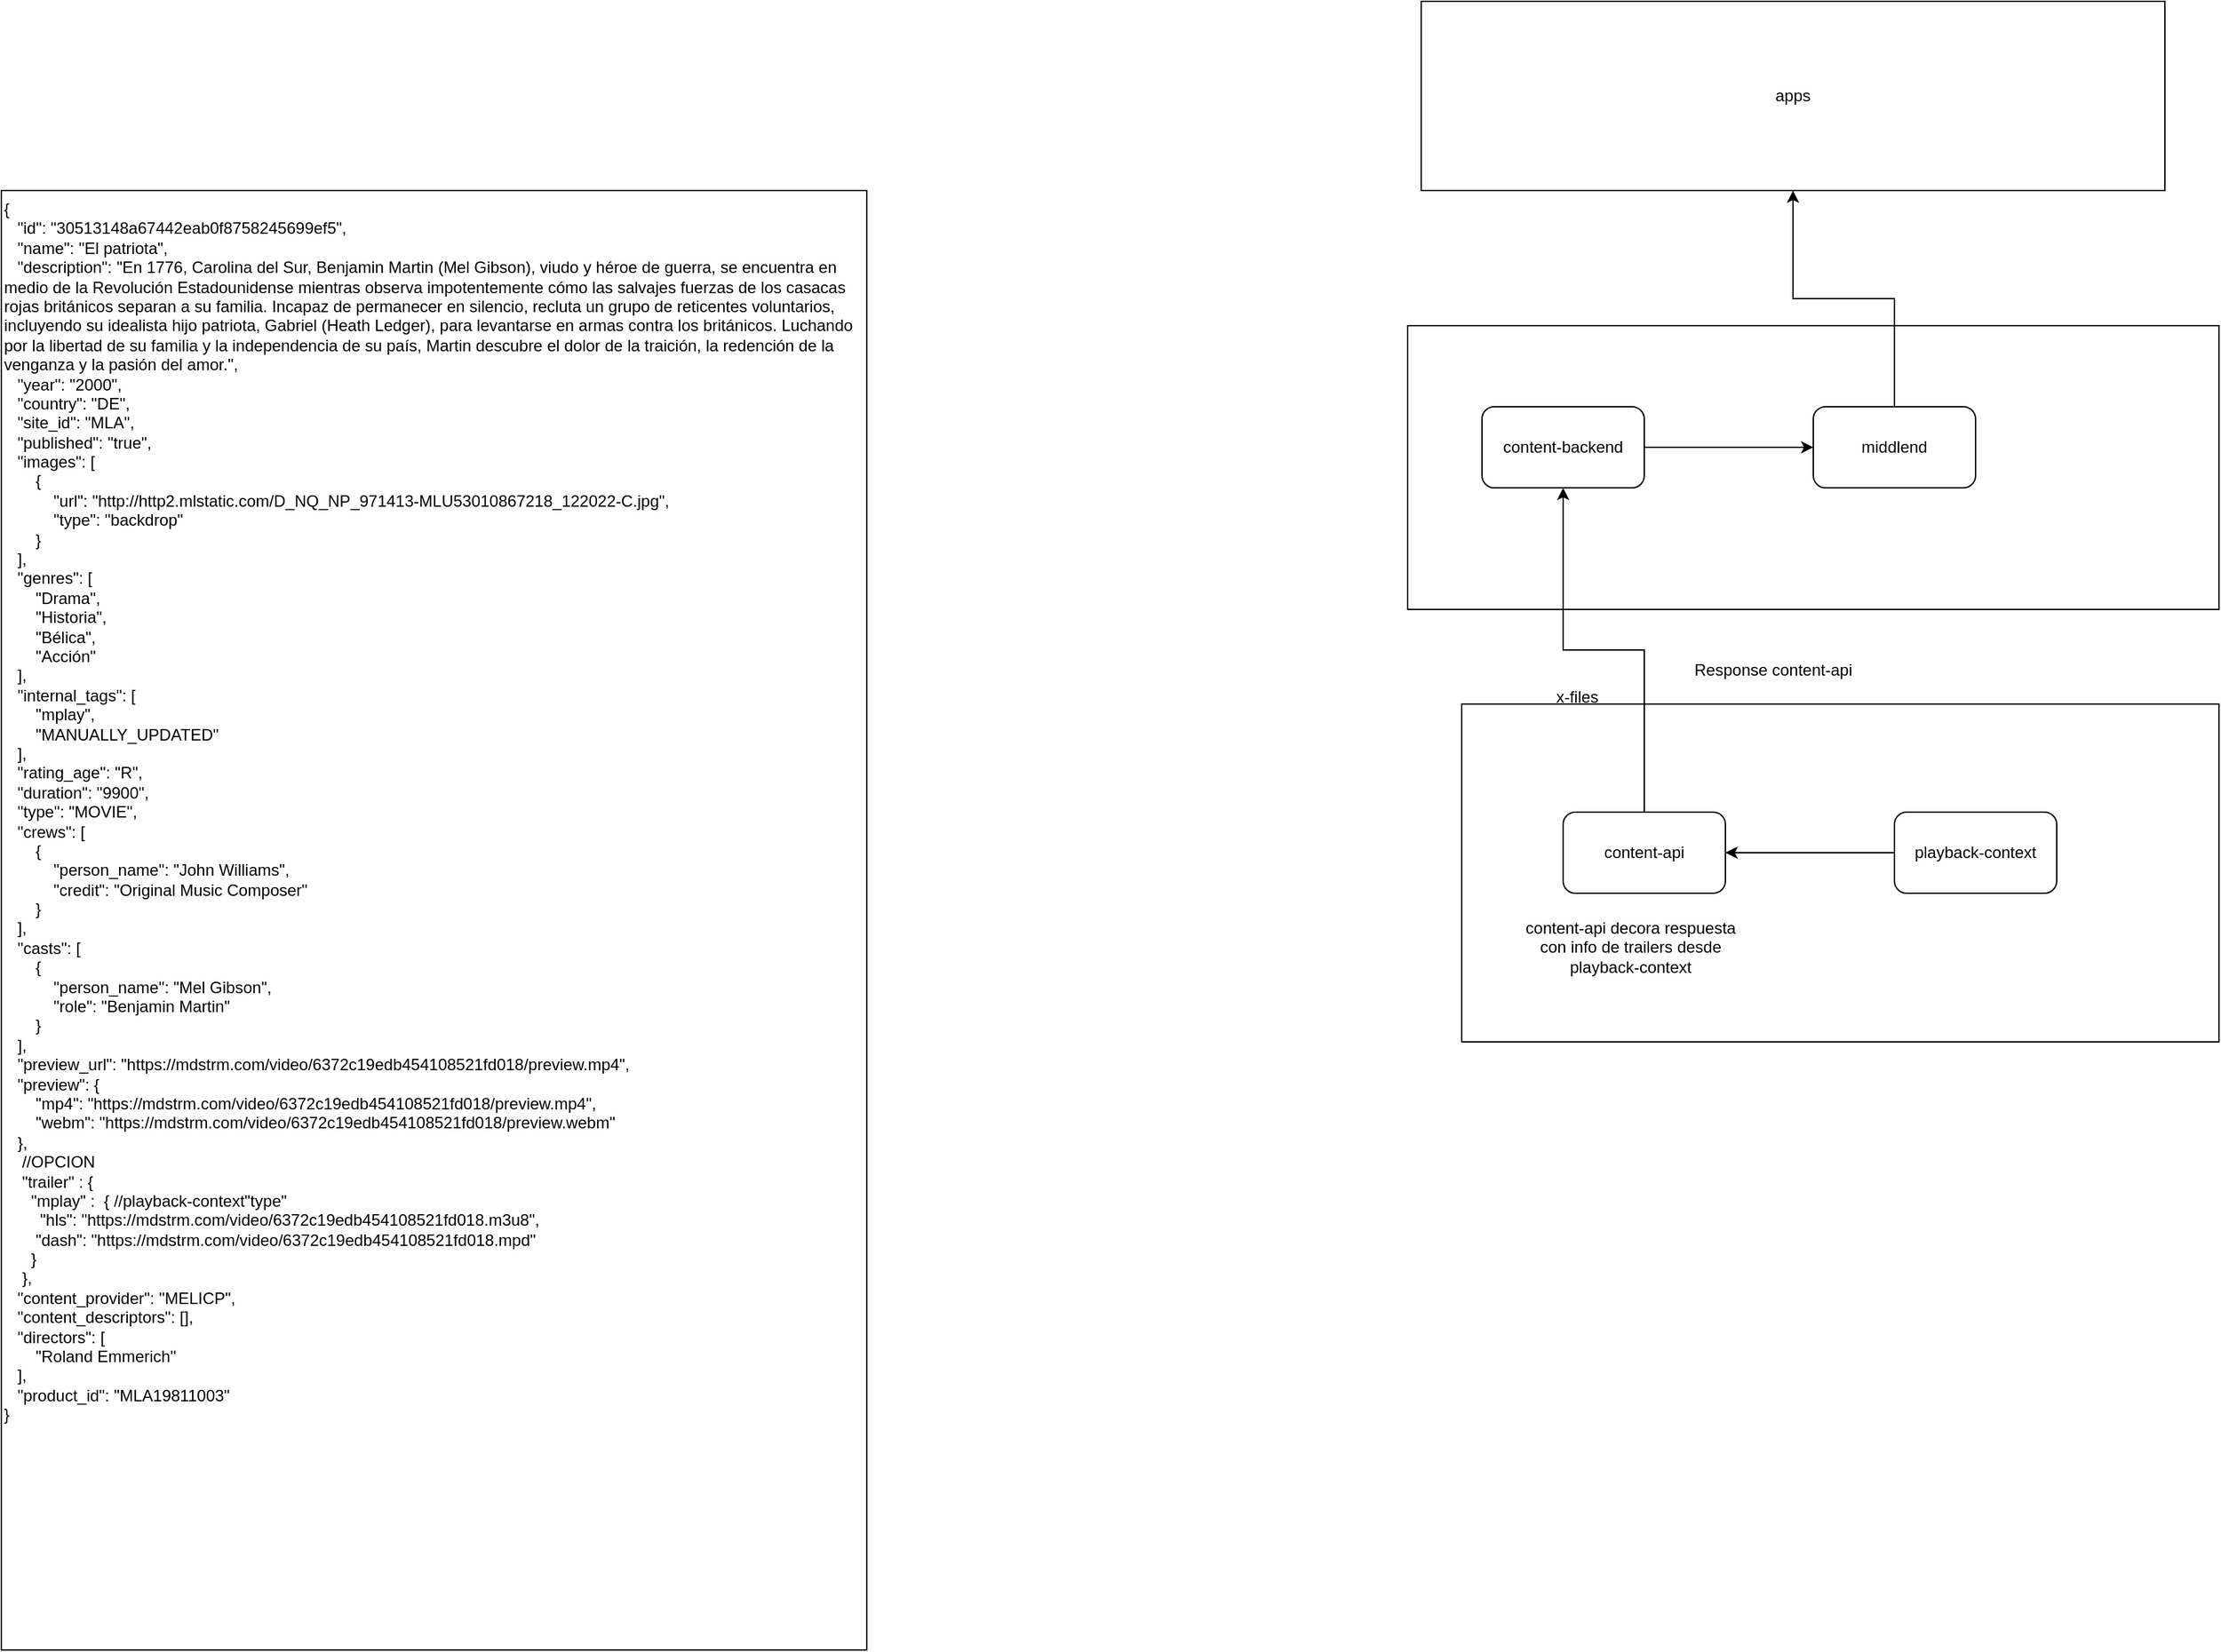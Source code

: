 <mxfile version="20.8.5" type="github">
  <diagram id="x7A4RskDXGoeeCjEzgLu" name="Page-1">
    <mxGraphModel dx="2044" dy="1804" grid="1" gridSize="10" guides="1" tooltips="1" connect="1" arrows="1" fold="1" page="1" pageScale="1" pageWidth="850" pageHeight="1100" math="0" shadow="0">
      <root>
        <mxCell id="0" />
        <mxCell id="1" parent="0" />
        <mxCell id="m3rqklWHW5S10Pi8kcPl-9" value="" style="rounded=0;whiteSpace=wrap;html=1;" vertex="1" parent="1">
          <mxGeometry x="350" y="340" width="560" height="250" as="geometry" />
        </mxCell>
        <mxCell id="m3rqklWHW5S10Pi8kcPl-7" value="" style="rounded=0;whiteSpace=wrap;html=1;" vertex="1" parent="1">
          <mxGeometry x="310" y="60" width="600" height="210" as="geometry" />
        </mxCell>
        <mxCell id="m3rqklWHW5S10Pi8kcPl-1" value="apps" style="rounded=0;whiteSpace=wrap;html=1;" vertex="1" parent="1">
          <mxGeometry x="320" y="-180" width="550" height="140" as="geometry" />
        </mxCell>
        <mxCell id="m3rqklWHW5S10Pi8kcPl-10" style="edgeStyle=orthogonalEdgeStyle;rounded=0;orthogonalLoop=1;jettySize=auto;html=1;" edge="1" parent="1" source="m3rqklWHW5S10Pi8kcPl-2" target="m3rqklWHW5S10Pi8kcPl-18">
          <mxGeometry relative="1" as="geometry" />
        </mxCell>
        <mxCell id="m3rqklWHW5S10Pi8kcPl-2" value="content-api" style="rounded=1;whiteSpace=wrap;html=1;" vertex="1" parent="1">
          <mxGeometry x="425" y="420" width="120" height="60" as="geometry" />
        </mxCell>
        <mxCell id="m3rqklWHW5S10Pi8kcPl-4" value="x-files&lt;br&gt;" style="text;html=1;align=center;verticalAlign=middle;resizable=0;points=[];autosize=1;strokeColor=none;fillColor=none;" vertex="1" parent="1">
          <mxGeometry x="410" y="320" width="50" height="30" as="geometry" />
        </mxCell>
        <mxCell id="m3rqklWHW5S10Pi8kcPl-20" style="edgeStyle=orthogonalEdgeStyle;rounded=0;orthogonalLoop=1;jettySize=auto;html=1;" edge="1" parent="1" source="m3rqklWHW5S10Pi8kcPl-8" target="m3rqklWHW5S10Pi8kcPl-1">
          <mxGeometry relative="1" as="geometry" />
        </mxCell>
        <mxCell id="m3rqklWHW5S10Pi8kcPl-8" value="middlend" style="rounded=1;whiteSpace=wrap;html=1;" vertex="1" parent="1">
          <mxGeometry x="610" y="120" width="120" height="60" as="geometry" />
        </mxCell>
        <mxCell id="m3rqklWHW5S10Pi8kcPl-11" value="Response content-api" style="text;html=1;align=center;verticalAlign=middle;resizable=0;points=[];autosize=1;strokeColor=none;fillColor=none;" vertex="1" parent="1">
          <mxGeometry x="510" y="300" width="140" height="30" as="geometry" />
        </mxCell>
        <mxCell id="m3rqklWHW5S10Pi8kcPl-13" value="&lt;div&gt;{&lt;/div&gt;&lt;div&gt;&amp;nbsp; &amp;nbsp;&quot;id&quot;: &quot;30513148a67442eab0f8758245699ef5&quot;,&lt;/div&gt;&lt;div&gt;&amp;nbsp; &amp;nbsp;&quot;name&quot;: &quot;El patriota&quot;,&lt;/div&gt;&lt;div&gt;&amp;nbsp; &amp;nbsp;&quot;description&quot;: &quot;En 1776, Carolina del Sur, Benjamin Martin (Mel Gibson), viudo y héroe de guerra, se encuentra en medio de la Revolución Estadounidense mientras observa impotentemente cómo las salvajes fuerzas de los casacas rojas británicos separan a su familia. Incapaz de permanecer en silencio, recluta un grupo de reticentes voluntarios, incluyendo su idealista hijo patriota, Gabriel (Heath Ledger), para levantarse en armas contra los británicos. Luchando por la libertad de su familia y la independencia de su país, Martin descubre el dolor de la traición, la redención de la venganza y la pasión del amor.&quot;,&lt;/div&gt;&lt;div&gt;&amp;nbsp; &amp;nbsp;&quot;year&quot;: &quot;2000&quot;,&lt;/div&gt;&lt;div&gt;&amp;nbsp; &amp;nbsp;&quot;country&quot;: &quot;DE&quot;,&lt;/div&gt;&lt;div&gt;&amp;nbsp; &amp;nbsp;&quot;site_id&quot;: &quot;MLA&quot;,&lt;/div&gt;&lt;div&gt;&amp;nbsp; &amp;nbsp;&quot;published&quot;: &quot;true&quot;,&lt;/div&gt;&lt;div&gt;&amp;nbsp; &amp;nbsp;&quot;images&quot;: [&lt;/div&gt;&lt;div&gt;&amp;nbsp; &amp;nbsp; &amp;nbsp; &amp;nbsp;{&lt;/div&gt;&lt;div&gt;&amp;nbsp; &amp;nbsp; &amp;nbsp; &amp;nbsp; &amp;nbsp; &amp;nbsp;&quot;url&quot;: &quot;http://http2.mlstatic.com/D_NQ_NP_971413-MLU53010867218_122022-C.jpg&quot;,&lt;/div&gt;&lt;div&gt;&amp;nbsp; &amp;nbsp; &amp;nbsp; &amp;nbsp; &amp;nbsp; &amp;nbsp;&quot;type&quot;: &quot;backdrop&quot;&lt;/div&gt;&lt;div&gt;&amp;nbsp; &amp;nbsp; &amp;nbsp; &amp;nbsp;}&lt;/div&gt;&lt;div&gt;&amp;nbsp; &amp;nbsp;],&lt;/div&gt;&lt;div&gt;&amp;nbsp; &amp;nbsp;&quot;genres&quot;: [&lt;/div&gt;&lt;div&gt;&amp;nbsp; &amp;nbsp; &amp;nbsp; &amp;nbsp;&quot;Drama&quot;,&lt;/div&gt;&lt;div&gt;&amp;nbsp; &amp;nbsp; &amp;nbsp; &amp;nbsp;&quot;Historia&quot;,&lt;/div&gt;&lt;div&gt;&amp;nbsp; &amp;nbsp; &amp;nbsp; &amp;nbsp;&quot;Bélica&quot;,&lt;/div&gt;&lt;div&gt;&amp;nbsp; &amp;nbsp; &amp;nbsp; &amp;nbsp;&quot;Acción&quot;&lt;/div&gt;&lt;div&gt;&amp;nbsp; &amp;nbsp;],&lt;/div&gt;&lt;div&gt;&amp;nbsp; &amp;nbsp;&quot;internal_tags&quot;: [&lt;/div&gt;&lt;div&gt;&amp;nbsp; &amp;nbsp; &amp;nbsp; &amp;nbsp;&quot;mplay&quot;,&lt;/div&gt;&lt;div&gt;&amp;nbsp; &amp;nbsp; &amp;nbsp; &amp;nbsp;&quot;MANUALLY_UPDATED&quot;&lt;/div&gt;&lt;div&gt;&amp;nbsp; &amp;nbsp;],&lt;/div&gt;&lt;div&gt;&amp;nbsp; &amp;nbsp;&quot;rating_age&quot;: &quot;R&quot;,&lt;/div&gt;&lt;div&gt;&amp;nbsp; &amp;nbsp;&quot;duration&quot;: &quot;9900&quot;,&lt;/div&gt;&lt;div&gt;&amp;nbsp; &amp;nbsp;&quot;type&quot;: &quot;MOVIE&quot;,&lt;/div&gt;&lt;div&gt;&amp;nbsp; &amp;nbsp;&quot;crews&quot;: [&lt;/div&gt;&lt;div&gt;&amp;nbsp; &amp;nbsp; &amp;nbsp; &amp;nbsp;{&lt;/div&gt;&lt;div&gt;&amp;nbsp; &amp;nbsp; &amp;nbsp; &amp;nbsp; &amp;nbsp; &amp;nbsp;&quot;person_name&quot;: &quot;John Williams&quot;,&lt;/div&gt;&lt;div&gt;&amp;nbsp; &amp;nbsp; &amp;nbsp; &amp;nbsp; &amp;nbsp; &amp;nbsp;&quot;credit&quot;: &quot;Original Music Composer&quot;&lt;/div&gt;&lt;div&gt;&amp;nbsp; &amp;nbsp; &amp;nbsp; &amp;nbsp;}&lt;/div&gt;&lt;div&gt;&amp;nbsp; &amp;nbsp;],&lt;/div&gt;&lt;div&gt;&amp;nbsp; &amp;nbsp;&quot;casts&quot;: [&lt;/div&gt;&lt;div&gt;&amp;nbsp; &amp;nbsp; &amp;nbsp; &amp;nbsp;{&lt;/div&gt;&lt;div&gt;&amp;nbsp; &amp;nbsp; &amp;nbsp; &amp;nbsp; &amp;nbsp; &amp;nbsp;&quot;person_name&quot;: &quot;Mel Gibson&quot;,&lt;/div&gt;&lt;div&gt;&amp;nbsp; &amp;nbsp; &amp;nbsp; &amp;nbsp; &amp;nbsp; &amp;nbsp;&quot;role&quot;: &quot;Benjamin Martin&quot;&lt;/div&gt;&lt;div&gt;&amp;nbsp; &amp;nbsp; &amp;nbsp; &amp;nbsp;}&lt;/div&gt;&lt;div&gt;&amp;nbsp; &amp;nbsp;],&lt;/div&gt;&lt;div&gt;&amp;nbsp; &amp;nbsp;&quot;preview_url&quot;: &quot;https://mdstrm.com/video/6372c19edb454108521fd018/preview.mp4&quot;,&lt;/div&gt;&lt;div&gt;&amp;nbsp; &amp;nbsp;&quot;preview&quot;: {&lt;/div&gt;&lt;div&gt;&amp;nbsp; &amp;nbsp; &amp;nbsp; &amp;nbsp;&quot;mp4&quot;: &quot;https://mdstrm.com/video/6372c19edb454108521fd018/preview.mp4&quot;,&lt;/div&gt;&lt;div&gt;&amp;nbsp; &amp;nbsp; &amp;nbsp; &amp;nbsp;&quot;webm&quot;: &quot;https://mdstrm.com/video/6372c19edb454108521fd018/preview.webm&quot;&lt;/div&gt;&lt;div&gt;&amp;nbsp; &amp;nbsp;},&lt;/div&gt;&lt;div&gt;&amp;nbsp; &amp;nbsp; //OPCION&amp;nbsp;&lt;/div&gt;&lt;div&gt;&amp;nbsp; &amp;nbsp; &quot;trailer&quot; : {&lt;/div&gt;&lt;div&gt;&amp;nbsp; &amp;nbsp; &amp;nbsp; &quot;mplay&quot; :&amp;nbsp; { //playback-context&quot;type&quot;&lt;/div&gt;&lt;div&gt;&amp;nbsp; &amp;nbsp; &amp;nbsp; &amp;nbsp; &quot;hls&quot;: &quot;https://mdstrm.com/video/6372c19edb454108521fd018.m3u8&quot;,&lt;/div&gt;&lt;div&gt;&amp;nbsp; &amp;nbsp; &amp;nbsp; &amp;nbsp;&quot;dash&quot;: &quot;https://mdstrm.com/video/6372c19edb454108521fd018.mpd&quot;&lt;/div&gt;&lt;div&gt;&amp;nbsp; &amp;nbsp; &amp;nbsp; }&lt;/div&gt;&lt;div&gt;&amp;nbsp; &amp;nbsp; },&lt;/div&gt;&lt;div&gt;&amp;nbsp; &amp;nbsp;&quot;content_provider&quot;: &quot;MELICP&quot;,&lt;/div&gt;&lt;div&gt;&amp;nbsp; &amp;nbsp;&quot;content_descriptors&quot;: [],&lt;/div&gt;&lt;div&gt;&amp;nbsp; &amp;nbsp;&quot;directors&quot;: [&lt;/div&gt;&lt;div&gt;&amp;nbsp; &amp;nbsp; &amp;nbsp; &amp;nbsp;&quot;Roland Emmerich&quot;&lt;/div&gt;&lt;div&gt;&amp;nbsp; &amp;nbsp;],&lt;/div&gt;&lt;div&gt;&amp;nbsp; &amp;nbsp;&quot;product_id&quot;: &quot;MLA19811003&quot;&lt;/div&gt;&lt;div&gt;}&lt;/div&gt;" style="rounded=0;whiteSpace=wrap;html=1;align=left;verticalAlign=top;" vertex="1" parent="1">
          <mxGeometry x="-730" y="-40" width="640" height="1080" as="geometry" />
        </mxCell>
        <mxCell id="m3rqklWHW5S10Pi8kcPl-15" style="edgeStyle=orthogonalEdgeStyle;rounded=0;orthogonalLoop=1;jettySize=auto;html=1;" edge="1" parent="1" source="m3rqklWHW5S10Pi8kcPl-14" target="m3rqklWHW5S10Pi8kcPl-2">
          <mxGeometry relative="1" as="geometry" />
        </mxCell>
        <mxCell id="m3rqklWHW5S10Pi8kcPl-14" value="playback-context" style="rounded=1;whiteSpace=wrap;html=1;" vertex="1" parent="1">
          <mxGeometry x="670" y="420" width="120" height="60" as="geometry" />
        </mxCell>
        <mxCell id="m3rqklWHW5S10Pi8kcPl-17" value="content-api decora respuesta con info de trailers desde playback-context" style="text;html=1;strokeColor=none;fillColor=none;align=center;verticalAlign=middle;whiteSpace=wrap;rounded=0;" vertex="1" parent="1">
          <mxGeometry x="385" y="490" width="180" height="60" as="geometry" />
        </mxCell>
        <mxCell id="m3rqklWHW5S10Pi8kcPl-19" style="edgeStyle=orthogonalEdgeStyle;rounded=0;orthogonalLoop=1;jettySize=auto;html=1;" edge="1" parent="1" source="m3rqklWHW5S10Pi8kcPl-18" target="m3rqklWHW5S10Pi8kcPl-8">
          <mxGeometry relative="1" as="geometry" />
        </mxCell>
        <mxCell id="m3rqklWHW5S10Pi8kcPl-18" value="content-backend" style="rounded=1;whiteSpace=wrap;html=1;" vertex="1" parent="1">
          <mxGeometry x="365" y="120" width="120" height="60" as="geometry" />
        </mxCell>
      </root>
    </mxGraphModel>
  </diagram>
</mxfile>
